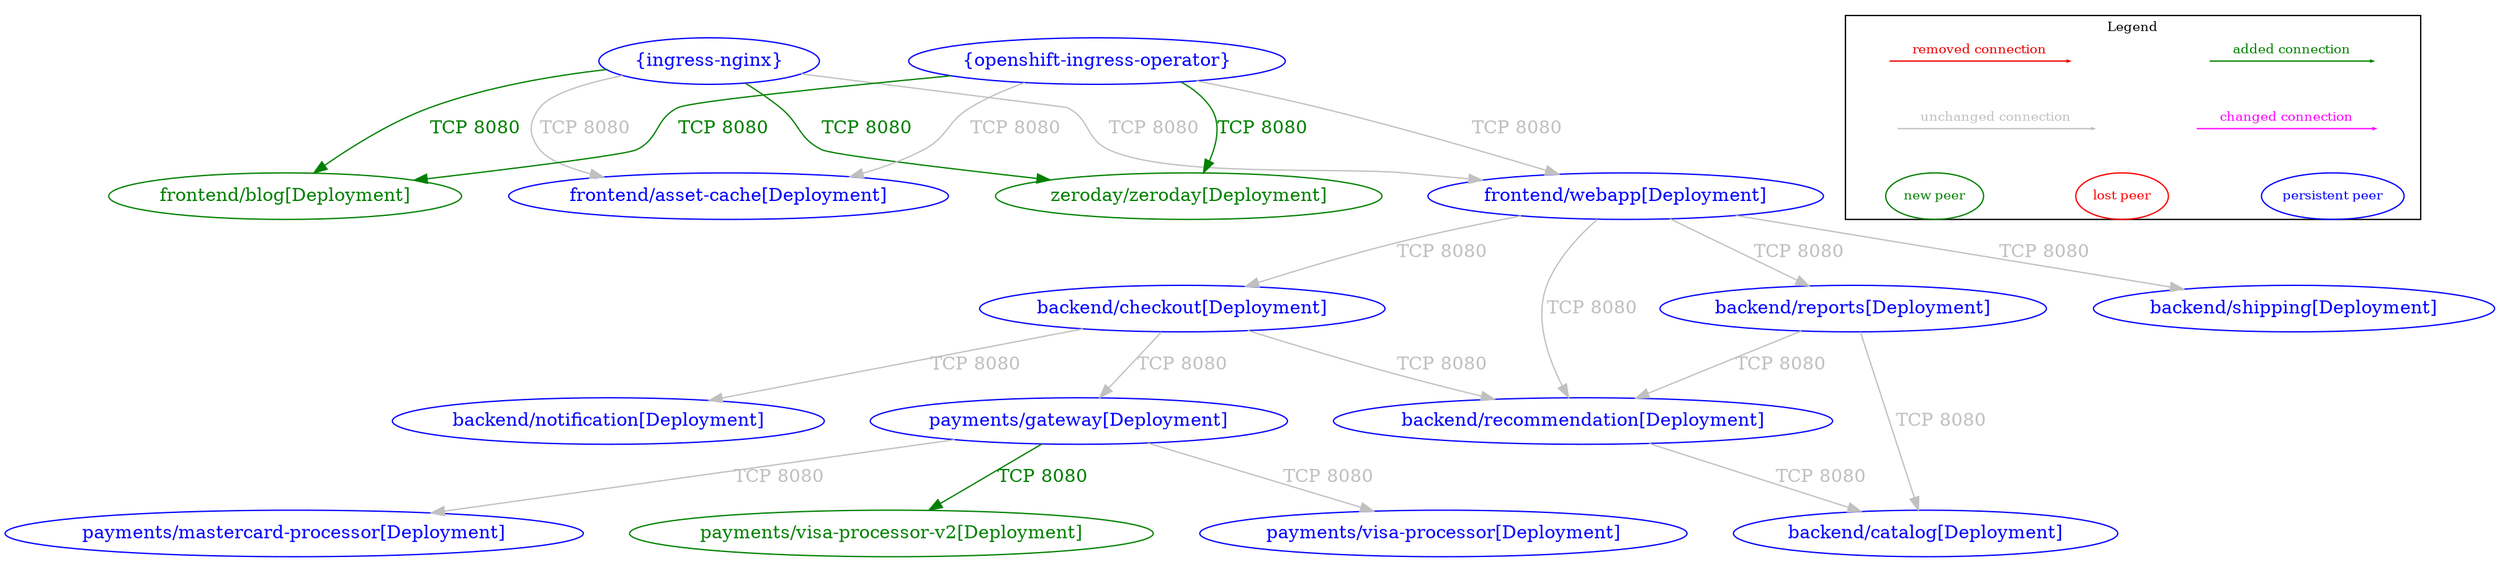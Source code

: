 digraph {
	"backend/catalog[Deployment]" [label="backend/catalog[Deployment]" color="blue" fontcolor="blue"]
	"backend/checkout[Deployment]" [label="backend/checkout[Deployment]" color="blue" fontcolor="blue"]
	"backend/notification[Deployment]" [label="backend/notification[Deployment]" color="blue" fontcolor="blue"]
	"backend/recommendation[Deployment]" [label="backend/recommendation[Deployment]" color="blue" fontcolor="blue"]
	"backend/reports[Deployment]" [label="backend/reports[Deployment]" color="blue" fontcolor="blue"]
	"backend/shipping[Deployment]" [label="backend/shipping[Deployment]" color="blue" fontcolor="blue"]
	"frontend/asset-cache[Deployment]" [label="frontend/asset-cache[Deployment]" color="blue" fontcolor="blue"]
	"frontend/blog[Deployment]" [label="frontend/blog[Deployment]" color="#008000" fontcolor="#008000"]
	"frontend/webapp[Deployment]" [label="frontend/webapp[Deployment]" color="blue" fontcolor="blue"]
	"payments/gateway[Deployment]" [label="payments/gateway[Deployment]" color="blue" fontcolor="blue"]
	"payments/mastercard-processor[Deployment]" [label="payments/mastercard-processor[Deployment]" color="blue" fontcolor="blue"]
	"payments/visa-processor-v2[Deployment]" [label="payments/visa-processor-v2[Deployment]" color="#008000" fontcolor="#008000"]
	"payments/visa-processor[Deployment]" [label="payments/visa-processor[Deployment]" color="blue" fontcolor="blue"]
	"zeroday/zeroday[Deployment]" [label="zeroday/zeroday[Deployment]" color="#008000" fontcolor="#008000"]
	"{ingress-nginx}" [label="{ingress-nginx}" color="blue" fontcolor="blue"]
	"{openshift-ingress-operator}" [label="{openshift-ingress-operator}" color="blue" fontcolor="blue"]
	"backend/checkout[Deployment]" -> "backend/notification[Deployment]" [label="TCP 8080" color="grey" fontcolor="grey"]
	"backend/checkout[Deployment]" -> "backend/recommendation[Deployment]" [label="TCP 8080" color="grey" fontcolor="grey"]
	"backend/checkout[Deployment]" -> "payments/gateway[Deployment]" [label="TCP 8080" color="grey" fontcolor="grey"]
	"backend/recommendation[Deployment]" -> "backend/catalog[Deployment]" [label="TCP 8080" color="grey" fontcolor="grey"]
	"backend/reports[Deployment]" -> "backend/catalog[Deployment]" [label="TCP 8080" color="grey" fontcolor="grey"]
	"backend/reports[Deployment]" -> "backend/recommendation[Deployment]" [label="TCP 8080" color="grey" fontcolor="grey"]
	"frontend/webapp[Deployment]" -> "backend/checkout[Deployment]" [label="TCP 8080" color="grey" fontcolor="grey"]
	"frontend/webapp[Deployment]" -> "backend/recommendation[Deployment]" [label="TCP 8080" color="grey" fontcolor="grey"]
	"frontend/webapp[Deployment]" -> "backend/reports[Deployment]" [label="TCP 8080" color="grey" fontcolor="grey"]
	"frontend/webapp[Deployment]" -> "backend/shipping[Deployment]" [label="TCP 8080" color="grey" fontcolor="grey"]
	"payments/gateway[Deployment]" -> "payments/mastercard-processor[Deployment]" [label="TCP 8080" color="grey" fontcolor="grey"]
	"payments/gateway[Deployment]" -> "payments/visa-processor-v2[Deployment]" [label="TCP 8080" color="#008000" fontcolor="#008000"]
	"payments/gateway[Deployment]" -> "payments/visa-processor[Deployment]" [label="TCP 8080" color="grey" fontcolor="grey"]
	"{ingress-nginx}" -> "frontend/asset-cache[Deployment]" [label="TCP 8080" color="grey" fontcolor="grey"]
	"{ingress-nginx}" -> "frontend/blog[Deployment]" [label="TCP 8080" color="#008000" fontcolor="#008000"]
	"{ingress-nginx}" -> "frontend/webapp[Deployment]" [label="TCP 8080" color="grey" fontcolor="grey"]
	"{ingress-nginx}" -> "zeroday/zeroday[Deployment]" [label="TCP 8080" color="#008000" fontcolor="#008000"]
	"{openshift-ingress-operator}" -> "frontend/asset-cache[Deployment]" [label="TCP 8080" color="grey" fontcolor="grey"]
	"{openshift-ingress-operator}" -> "frontend/blog[Deployment]" [label="TCP 8080" color="#008000" fontcolor="#008000"]
	"{openshift-ingress-operator}" -> "frontend/webapp[Deployment]" [label="TCP 8080" color="grey" fontcolor="grey"]
	"{openshift-ingress-operator}" -> "zeroday/zeroday[Deployment]" [label="TCP 8080" color="#008000" fontcolor="#008000"]
	nodesep=0.5
	subgraph cluster_legend {
		label="Legend"
		fontsize = 10
		margin=0
		a [style=invis height=0 width=0]
		b [style=invis height=0 width=0]
		c [style=invis height=0 width=0]
		d [style=invis height=0 width=0]
		e [style=invis height=0 width=0]
		f [style=invis height=0 width=0]
		g [style=invis height=0 width=0]
		h [style=invis height=0 width=0]
		{rank=source a b c d}
		{rank=same e f g h}
		a -> b [label="added connection", color="#008000" fontcolor="#008000" fontsize = 10 arrowsize=0.2]
		c -> d [label="removed connection", color="red2" fontcolor="red2" fontsize = 10 arrowsize=0.2]
		e -> f [label="changed connection", color="magenta" fontcolor="magenta" fontsize = 10 arrowsize=0.2]
		g -> h [label="unchanged connection", color="grey" fontcolor="grey" fontsize = 10 arrowsize=0.2]
		np [label="new peer" color="#008000" fontcolor="#008000" fontsize = 10]
		lp [label="lost peer" color="red" fontcolor="red" fontsize = 10]
		pp [label="persistent peer" color="blue" fontcolor="blue" fontsize = 10]
		{rank=sink np lp pp}
		np->lp [style=invis]
		lp->pp [style=invis]
	}
}